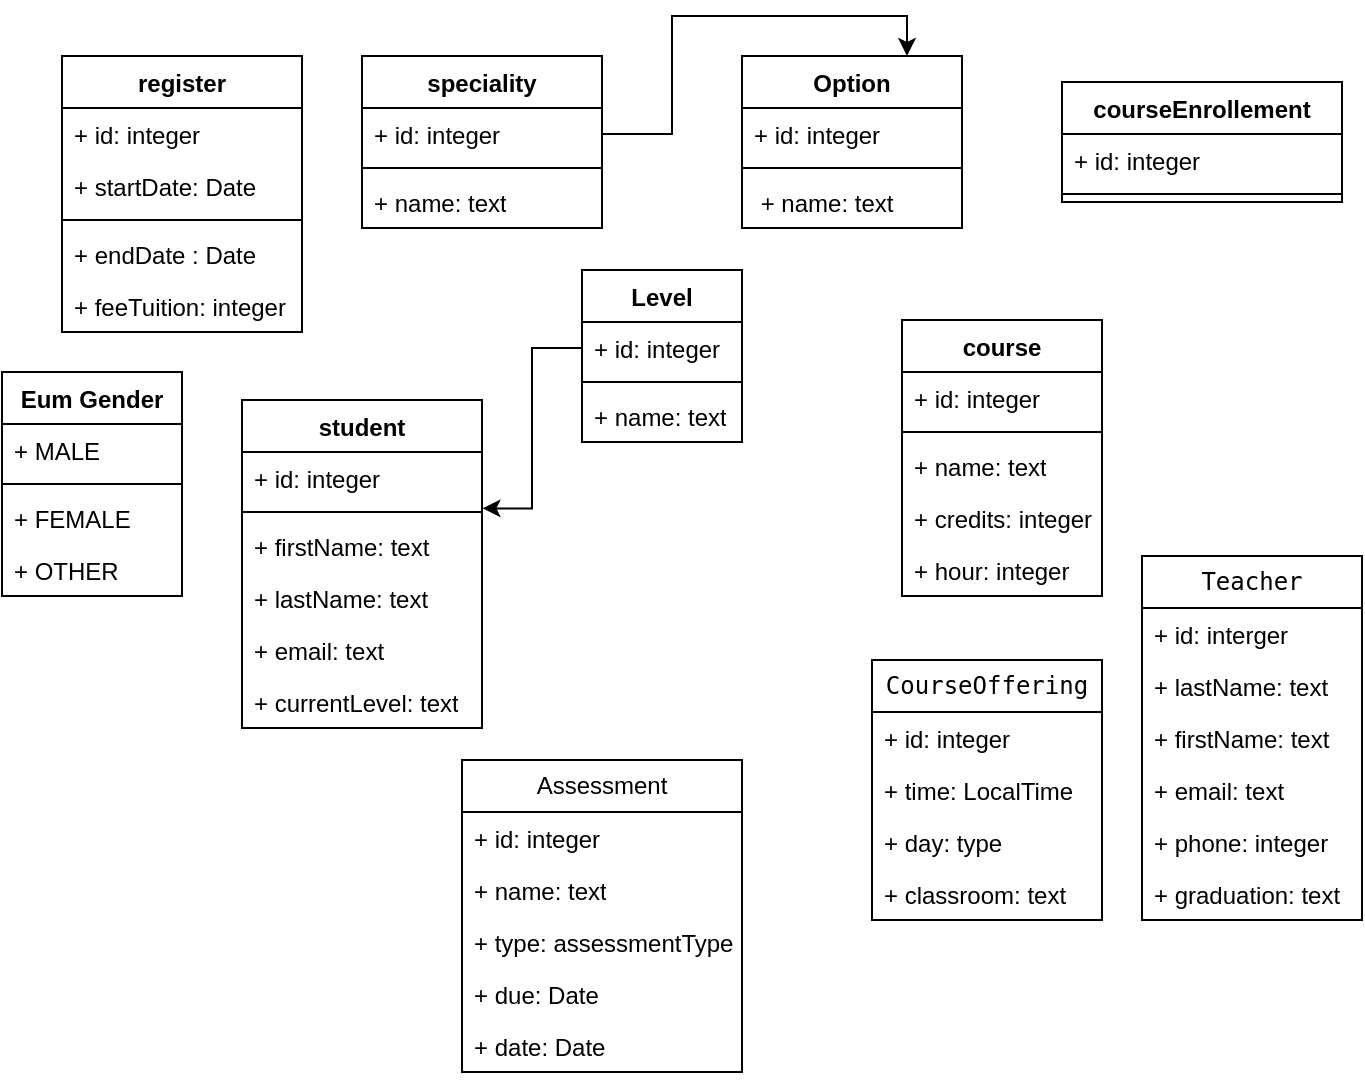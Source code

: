 <mxfile version="24.6.3" type="github" pages="4">
  <diagram name="Page-1" id="PVpVWnrb7OfxVeaUVZbv">
    <mxGraphModel dx="1603" dy="231" grid="1" gridSize="10" guides="1" tooltips="1" connect="1" arrows="1" fold="1" page="1" pageScale="1" pageWidth="1100" pageHeight="850" math="0" shadow="0">
      <root>
        <mxCell id="0" />
        <mxCell id="1" parent="0" />
        <mxCell id="9z153Rb5Zh5aQNl601J3-8" value="speciality" style="swimlane;fontStyle=1;align=center;verticalAlign=top;childLayout=stackLayout;horizontal=1;startSize=26;horizontalStack=0;resizeParent=1;resizeParentMax=0;resizeLast=0;collapsible=1;marginBottom=0;whiteSpace=wrap;html=1;" parent="1" vertex="1">
          <mxGeometry x="150" y="348" width="120" height="86" as="geometry" />
        </mxCell>
        <mxCell id="9z153Rb5Zh5aQNl601J3-9" value="+ id: integer" style="text;strokeColor=none;fillColor=none;align=left;verticalAlign=top;spacingLeft=4;spacingRight=4;overflow=hidden;rotatable=0;points=[[0,0.5],[1,0.5]];portConstraint=eastwest;whiteSpace=wrap;html=1;" parent="9z153Rb5Zh5aQNl601J3-8" vertex="1">
          <mxGeometry y="26" width="120" height="26" as="geometry" />
        </mxCell>
        <mxCell id="9z153Rb5Zh5aQNl601J3-10" value="" style="line;strokeWidth=1;fillColor=none;align=left;verticalAlign=middle;spacingTop=-1;spacingLeft=3;spacingRight=3;rotatable=0;labelPosition=right;points=[];portConstraint=eastwest;strokeColor=inherit;" parent="9z153Rb5Zh5aQNl601J3-8" vertex="1">
          <mxGeometry y="52" width="120" height="8" as="geometry" />
        </mxCell>
        <mxCell id="9z153Rb5Zh5aQNl601J3-13" value="+ name: text" style="text;strokeColor=none;fillColor=none;align=left;verticalAlign=top;spacingLeft=4;spacingRight=4;overflow=hidden;rotatable=0;points=[[0,0.5],[1,0.5]];portConstraint=eastwest;whiteSpace=wrap;html=1;" parent="9z153Rb5Zh5aQNl601J3-8" vertex="1">
          <mxGeometry y="60" width="120" height="26" as="geometry" />
        </mxCell>
        <mxCell id="9z153Rb5Zh5aQNl601J3-14" value="Option" style="swimlane;fontStyle=1;align=center;verticalAlign=top;childLayout=stackLayout;horizontal=1;startSize=26;horizontalStack=0;resizeParent=1;resizeParentMax=0;resizeLast=0;collapsible=1;marginBottom=0;whiteSpace=wrap;html=1;" parent="1" vertex="1">
          <mxGeometry x="340" y="348" width="110" height="86" as="geometry" />
        </mxCell>
        <mxCell id="9z153Rb5Zh5aQNl601J3-15" value="+ id: integer" style="text;strokeColor=none;fillColor=none;align=left;verticalAlign=top;spacingLeft=4;spacingRight=4;overflow=hidden;rotatable=0;points=[[0,0.5],[1,0.5]];portConstraint=eastwest;whiteSpace=wrap;html=1;" parent="9z153Rb5Zh5aQNl601J3-14" vertex="1">
          <mxGeometry y="26" width="110" height="26" as="geometry" />
        </mxCell>
        <mxCell id="9z153Rb5Zh5aQNl601J3-16" value="" style="line;strokeWidth=1;fillColor=none;align=left;verticalAlign=middle;spacingTop=-1;spacingLeft=3;spacingRight=3;rotatable=0;labelPosition=right;points=[];portConstraint=eastwest;strokeColor=inherit;" parent="9z153Rb5Zh5aQNl601J3-14" vertex="1">
          <mxGeometry y="52" width="110" height="8" as="geometry" />
        </mxCell>
        <mxCell id="9z153Rb5Zh5aQNl601J3-17" value="&amp;nbsp;+ name: text" style="text;strokeColor=none;fillColor=none;align=left;verticalAlign=top;spacingLeft=4;spacingRight=4;overflow=hidden;rotatable=0;points=[[0,0.5],[1,0.5]];portConstraint=eastwest;whiteSpace=wrap;html=1;" parent="9z153Rb5Zh5aQNl601J3-14" vertex="1">
          <mxGeometry y="60" width="110" height="26" as="geometry" />
        </mxCell>
        <mxCell id="9z153Rb5Zh5aQNl601J3-18" value="course" style="swimlane;fontStyle=1;align=center;verticalAlign=top;childLayout=stackLayout;horizontal=1;startSize=26;horizontalStack=0;resizeParent=1;resizeParentMax=0;resizeLast=0;collapsible=1;marginBottom=0;whiteSpace=wrap;html=1;" parent="1" vertex="1">
          <mxGeometry x="420" y="480" width="100" height="138" as="geometry" />
        </mxCell>
        <mxCell id="9z153Rb5Zh5aQNl601J3-19" value="+ id: integer" style="text;strokeColor=none;fillColor=none;align=left;verticalAlign=top;spacingLeft=4;spacingRight=4;overflow=hidden;rotatable=0;points=[[0,0.5],[1,0.5]];portConstraint=eastwest;whiteSpace=wrap;html=1;" parent="9z153Rb5Zh5aQNl601J3-18" vertex="1">
          <mxGeometry y="26" width="100" height="26" as="geometry" />
        </mxCell>
        <mxCell id="9z153Rb5Zh5aQNl601J3-20" value="" style="line;strokeWidth=1;fillColor=none;align=left;verticalAlign=middle;spacingTop=-1;spacingLeft=3;spacingRight=3;rotatable=0;labelPosition=right;points=[];portConstraint=eastwest;strokeColor=inherit;" parent="9z153Rb5Zh5aQNl601J3-18" vertex="1">
          <mxGeometry y="52" width="100" height="8" as="geometry" />
        </mxCell>
        <mxCell id="9z153Rb5Zh5aQNl601J3-21" value="+ name: text" style="text;strokeColor=none;fillColor=none;align=left;verticalAlign=top;spacingLeft=4;spacingRight=4;overflow=hidden;rotatable=0;points=[[0,0.5],[1,0.5]];portConstraint=eastwest;whiteSpace=wrap;html=1;" parent="9z153Rb5Zh5aQNl601J3-18" vertex="1">
          <mxGeometry y="60" width="100" height="26" as="geometry" />
        </mxCell>
        <mxCell id="9z153Rb5Zh5aQNl601J3-25" value="+ credits: integer" style="text;strokeColor=none;fillColor=none;align=left;verticalAlign=top;spacingLeft=4;spacingRight=4;overflow=hidden;rotatable=0;points=[[0,0.5],[1,0.5]];portConstraint=eastwest;whiteSpace=wrap;html=1;" parent="9z153Rb5Zh5aQNl601J3-18" vertex="1">
          <mxGeometry y="86" width="100" height="26" as="geometry" />
        </mxCell>
        <mxCell id="3pYAXiqEpHBaBs8NNWHI-7" value="+ hour: integer" style="text;strokeColor=none;fillColor=none;align=left;verticalAlign=top;spacingLeft=4;spacingRight=4;overflow=hidden;rotatable=0;points=[[0,0.5],[1,0.5]];portConstraint=eastwest;whiteSpace=wrap;html=1;" parent="9z153Rb5Zh5aQNl601J3-18" vertex="1">
          <mxGeometry y="112" width="100" height="26" as="geometry" />
        </mxCell>
        <mxCell id="9z153Rb5Zh5aQNl601J3-27" value="student" style="swimlane;fontStyle=1;align=center;verticalAlign=top;childLayout=stackLayout;horizontal=1;startSize=26;horizontalStack=0;resizeParent=1;resizeParentMax=0;resizeLast=0;collapsible=1;marginBottom=0;whiteSpace=wrap;html=1;" parent="1" vertex="1">
          <mxGeometry x="90" y="520" width="120" height="164" as="geometry" />
        </mxCell>
        <mxCell id="9z153Rb5Zh5aQNl601J3-28" value="+ id: integer" style="text;strokeColor=none;fillColor=none;align=left;verticalAlign=top;spacingLeft=4;spacingRight=4;overflow=hidden;rotatable=0;points=[[0,0.5],[1,0.5]];portConstraint=eastwest;whiteSpace=wrap;html=1;" parent="9z153Rb5Zh5aQNl601J3-27" vertex="1">
          <mxGeometry y="26" width="120" height="26" as="geometry" />
        </mxCell>
        <mxCell id="9z153Rb5Zh5aQNl601J3-29" value="" style="line;strokeWidth=1;fillColor=none;align=left;verticalAlign=middle;spacingTop=-1;spacingLeft=3;spacingRight=3;rotatable=0;labelPosition=right;points=[];portConstraint=eastwest;strokeColor=inherit;" parent="9z153Rb5Zh5aQNl601J3-27" vertex="1">
          <mxGeometry y="52" width="120" height="8" as="geometry" />
        </mxCell>
        <mxCell id="9z153Rb5Zh5aQNl601J3-32" value="+ firstName: text" style="text;strokeColor=none;fillColor=none;align=left;verticalAlign=top;spacingLeft=4;spacingRight=4;overflow=hidden;rotatable=0;points=[[0,0.5],[1,0.5]];portConstraint=eastwest;whiteSpace=wrap;html=1;" parent="9z153Rb5Zh5aQNl601J3-27" vertex="1">
          <mxGeometry y="60" width="120" height="26" as="geometry" />
        </mxCell>
        <mxCell id="9z153Rb5Zh5aQNl601J3-33" value="+ lastName: text" style="text;strokeColor=none;fillColor=none;align=left;verticalAlign=top;spacingLeft=4;spacingRight=4;overflow=hidden;rotatable=0;points=[[0,0.5],[1,0.5]];portConstraint=eastwest;whiteSpace=wrap;html=1;" parent="9z153Rb5Zh5aQNl601J3-27" vertex="1">
          <mxGeometry y="86" width="120" height="26" as="geometry" />
        </mxCell>
        <mxCell id="9z153Rb5Zh5aQNl601J3-34" value="+ email: text" style="text;strokeColor=none;fillColor=none;align=left;verticalAlign=top;spacingLeft=4;spacingRight=4;overflow=hidden;rotatable=0;points=[[0,0.5],[1,0.5]];portConstraint=eastwest;whiteSpace=wrap;html=1;" parent="9z153Rb5Zh5aQNl601J3-27" vertex="1">
          <mxGeometry y="112" width="120" height="26" as="geometry" />
        </mxCell>
        <mxCell id="9z153Rb5Zh5aQNl601J3-49" value="+ currentLevel: text" style="text;strokeColor=none;fillColor=none;align=left;verticalAlign=top;spacingLeft=4;spacingRight=4;overflow=hidden;rotatable=0;points=[[0,0.5],[1,0.5]];portConstraint=eastwest;whiteSpace=wrap;html=1;" parent="9z153Rb5Zh5aQNl601J3-27" vertex="1">
          <mxGeometry y="138" width="120" height="26" as="geometry" />
        </mxCell>
        <mxCell id="9z153Rb5Zh5aQNl601J3-35" value="Eum Gender" style="swimlane;fontStyle=1;align=center;verticalAlign=top;childLayout=stackLayout;horizontal=1;startSize=26;horizontalStack=0;resizeParent=1;resizeParentMax=0;resizeLast=0;collapsible=1;marginBottom=0;whiteSpace=wrap;html=1;" parent="1" vertex="1">
          <mxGeometry x="-30" y="506" width="90" height="112" as="geometry" />
        </mxCell>
        <mxCell id="9z153Rb5Zh5aQNl601J3-36" value="+ MALE" style="text;strokeColor=none;fillColor=none;align=left;verticalAlign=top;spacingLeft=4;spacingRight=4;overflow=hidden;rotatable=0;points=[[0,0.5],[1,0.5]];portConstraint=eastwest;whiteSpace=wrap;html=1;" parent="9z153Rb5Zh5aQNl601J3-35" vertex="1">
          <mxGeometry y="26" width="90" height="26" as="geometry" />
        </mxCell>
        <mxCell id="9z153Rb5Zh5aQNl601J3-37" value="" style="line;strokeWidth=1;fillColor=none;align=left;verticalAlign=middle;spacingTop=-1;spacingLeft=3;spacingRight=3;rotatable=0;labelPosition=right;points=[];portConstraint=eastwest;strokeColor=inherit;" parent="9z153Rb5Zh5aQNl601J3-35" vertex="1">
          <mxGeometry y="52" width="90" height="8" as="geometry" />
        </mxCell>
        <mxCell id="9z153Rb5Zh5aQNl601J3-38" value="+ FEMALE" style="text;strokeColor=none;fillColor=none;align=left;verticalAlign=top;spacingLeft=4;spacingRight=4;overflow=hidden;rotatable=0;points=[[0,0.5],[1,0.5]];portConstraint=eastwest;whiteSpace=wrap;html=1;" parent="9z153Rb5Zh5aQNl601J3-35" vertex="1">
          <mxGeometry y="60" width="90" height="26" as="geometry" />
        </mxCell>
        <mxCell id="9z153Rb5Zh5aQNl601J3-39" value="+ OTHER" style="text;strokeColor=none;fillColor=none;align=left;verticalAlign=top;spacingLeft=4;spacingRight=4;overflow=hidden;rotatable=0;points=[[0,0.5],[1,0.5]];portConstraint=eastwest;whiteSpace=wrap;html=1;" parent="9z153Rb5Zh5aQNl601J3-35" vertex="1">
          <mxGeometry y="86" width="90" height="26" as="geometry" />
        </mxCell>
        <mxCell id="9z153Rb5Zh5aQNl601J3-40" value="register" style="swimlane;fontStyle=1;align=center;verticalAlign=top;childLayout=stackLayout;horizontal=1;startSize=26;horizontalStack=0;resizeParent=1;resizeParentMax=0;resizeLast=0;collapsible=1;marginBottom=0;whiteSpace=wrap;html=1;" parent="1" vertex="1">
          <mxGeometry y="348" width="120" height="138" as="geometry" />
        </mxCell>
        <mxCell id="9z153Rb5Zh5aQNl601J3-41" value="+ id: integer" style="text;strokeColor=none;fillColor=none;align=left;verticalAlign=top;spacingLeft=4;spacingRight=4;overflow=hidden;rotatable=0;points=[[0,0.5],[1,0.5]];portConstraint=eastwest;whiteSpace=wrap;html=1;" parent="9z153Rb5Zh5aQNl601J3-40" vertex="1">
          <mxGeometry y="26" width="120" height="26" as="geometry" />
        </mxCell>
        <mxCell id="9z153Rb5Zh5aQNl601J3-47" value="+ startDate: Date" style="text;strokeColor=none;fillColor=none;align=left;verticalAlign=top;spacingLeft=4;spacingRight=4;overflow=hidden;rotatable=0;points=[[0,0.5],[1,0.5]];portConstraint=eastwest;whiteSpace=wrap;html=1;" parent="9z153Rb5Zh5aQNl601J3-40" vertex="1">
          <mxGeometry y="52" width="120" height="26" as="geometry" />
        </mxCell>
        <mxCell id="9z153Rb5Zh5aQNl601J3-42" value="" style="line;strokeWidth=1;fillColor=none;align=left;verticalAlign=middle;spacingTop=-1;spacingLeft=3;spacingRight=3;rotatable=0;labelPosition=right;points=[];portConstraint=eastwest;strokeColor=inherit;" parent="9z153Rb5Zh5aQNl601J3-40" vertex="1">
          <mxGeometry y="78" width="120" height="8" as="geometry" />
        </mxCell>
        <mxCell id="9z153Rb5Zh5aQNl601J3-48" value="+ endDate : Date" style="text;strokeColor=none;fillColor=none;align=left;verticalAlign=top;spacingLeft=4;spacingRight=4;overflow=hidden;rotatable=0;points=[[0,0.5],[1,0.5]];portConstraint=eastwest;whiteSpace=wrap;html=1;" parent="9z153Rb5Zh5aQNl601J3-40" vertex="1">
          <mxGeometry y="86" width="120" height="26" as="geometry" />
        </mxCell>
        <mxCell id="3pYAXiqEpHBaBs8NNWHI-30" value="+ feeTuition: integer" style="text;strokeColor=none;fillColor=none;align=left;verticalAlign=top;spacingLeft=4;spacingRight=4;overflow=hidden;rotatable=0;points=[[0,0.5],[1,0.5]];portConstraint=eastwest;whiteSpace=wrap;html=1;" parent="9z153Rb5Zh5aQNl601J3-40" vertex="1">
          <mxGeometry y="112" width="120" height="26" as="geometry" />
        </mxCell>
        <mxCell id="3pYAXiqEpHBaBs8NNWHI-1" value="courseEnrollement" style="swimlane;fontStyle=1;align=center;verticalAlign=top;childLayout=stackLayout;horizontal=1;startSize=26;horizontalStack=0;resizeParent=1;resizeParentMax=0;resizeLast=0;collapsible=1;marginBottom=0;whiteSpace=wrap;html=1;" parent="1" vertex="1">
          <mxGeometry x="500" y="361" width="140" height="60" as="geometry" />
        </mxCell>
        <mxCell id="3pYAXiqEpHBaBs8NNWHI-2" value="+ id: integer" style="text;strokeColor=none;fillColor=none;align=left;verticalAlign=top;spacingLeft=4;spacingRight=4;overflow=hidden;rotatable=0;points=[[0,0.5],[1,0.5]];portConstraint=eastwest;whiteSpace=wrap;html=1;" parent="3pYAXiqEpHBaBs8NNWHI-1" vertex="1">
          <mxGeometry y="26" width="140" height="26" as="geometry" />
        </mxCell>
        <mxCell id="3pYAXiqEpHBaBs8NNWHI-4" value="" style="line;strokeWidth=1;fillColor=none;align=left;verticalAlign=middle;spacingTop=-1;spacingLeft=3;spacingRight=3;rotatable=0;labelPosition=right;points=[];portConstraint=eastwest;strokeColor=inherit;" parent="3pYAXiqEpHBaBs8NNWHI-1" vertex="1">
          <mxGeometry y="52" width="140" height="8" as="geometry" />
        </mxCell>
        <mxCell id="3pYAXiqEpHBaBs8NNWHI-16" value="Level" style="swimlane;fontStyle=1;align=center;verticalAlign=top;childLayout=stackLayout;horizontal=1;startSize=26;horizontalStack=0;resizeParent=1;resizeParentMax=0;resizeLast=0;collapsible=1;marginBottom=0;whiteSpace=wrap;html=1;" parent="1" vertex="1">
          <mxGeometry x="260" y="455" width="80" height="86" as="geometry" />
        </mxCell>
        <mxCell id="3pYAXiqEpHBaBs8NNWHI-17" value="+ id: integer" style="text;strokeColor=none;fillColor=none;align=left;verticalAlign=top;spacingLeft=4;spacingRight=4;overflow=hidden;rotatable=0;points=[[0,0.5],[1,0.5]];portConstraint=eastwest;whiteSpace=wrap;html=1;" parent="3pYAXiqEpHBaBs8NNWHI-16" vertex="1">
          <mxGeometry y="26" width="80" height="26" as="geometry" />
        </mxCell>
        <mxCell id="3pYAXiqEpHBaBs8NNWHI-18" value="" style="line;strokeWidth=1;fillColor=none;align=left;verticalAlign=middle;spacingTop=-1;spacingLeft=3;spacingRight=3;rotatable=0;labelPosition=right;points=[];portConstraint=eastwest;strokeColor=inherit;" parent="3pYAXiqEpHBaBs8NNWHI-16" vertex="1">
          <mxGeometry y="52" width="80" height="8" as="geometry" />
        </mxCell>
        <mxCell id="3pYAXiqEpHBaBs8NNWHI-19" value="+ name: text" style="text;strokeColor=none;fillColor=none;align=left;verticalAlign=top;spacingLeft=4;spacingRight=4;overflow=hidden;rotatable=0;points=[[0,0.5],[1,0.5]];portConstraint=eastwest;whiteSpace=wrap;html=1;" parent="3pYAXiqEpHBaBs8NNWHI-16" vertex="1">
          <mxGeometry y="60" width="80" height="26" as="geometry" />
        </mxCell>
        <mxCell id="3pYAXiqEpHBaBs8NNWHI-20" style="edgeStyle=orthogonalEdgeStyle;rounded=0;orthogonalLoop=1;jettySize=auto;html=1;entryX=0.75;entryY=0;entryDx=0;entryDy=0;" parent="1" source="9z153Rb5Zh5aQNl601J3-9" target="9z153Rb5Zh5aQNl601J3-14" edge="1">
          <mxGeometry relative="1" as="geometry" />
        </mxCell>
        <mxCell id="3pYAXiqEpHBaBs8NNWHI-22" style="edgeStyle=orthogonalEdgeStyle;rounded=0;orthogonalLoop=1;jettySize=auto;html=1;entryX=1.002;entryY=1.084;entryDx=0;entryDy=0;entryPerimeter=0;" parent="1" source="3pYAXiqEpHBaBs8NNWHI-17" target="9z153Rb5Zh5aQNl601J3-28" edge="1">
          <mxGeometry relative="1" as="geometry" />
        </mxCell>
        <mxCell id="c8GOJVSV7jXu2KVrGpNi-3" value="&lt;code&gt;Teacher&lt;/code&gt;" style="swimlane;fontStyle=0;childLayout=stackLayout;horizontal=1;startSize=26;fillColor=none;horizontalStack=0;resizeParent=1;resizeParentMax=0;resizeLast=0;collapsible=1;marginBottom=0;whiteSpace=wrap;html=1;" vertex="1" parent="1">
          <mxGeometry x="540" y="598" width="110" height="182" as="geometry" />
        </mxCell>
        <mxCell id="c8GOJVSV7jXu2KVrGpNi-4" value="+ id: interger" style="text;strokeColor=none;fillColor=none;align=left;verticalAlign=top;spacingLeft=4;spacingRight=4;overflow=hidden;rotatable=0;points=[[0,0.5],[1,0.5]];portConstraint=eastwest;whiteSpace=wrap;html=1;" vertex="1" parent="c8GOJVSV7jXu2KVrGpNi-3">
          <mxGeometry y="26" width="110" height="26" as="geometry" />
        </mxCell>
        <mxCell id="c8GOJVSV7jXu2KVrGpNi-5" value="+ lastName: text" style="text;strokeColor=none;fillColor=none;align=left;verticalAlign=top;spacingLeft=4;spacingRight=4;overflow=hidden;rotatable=0;points=[[0,0.5],[1,0.5]];portConstraint=eastwest;whiteSpace=wrap;html=1;" vertex="1" parent="c8GOJVSV7jXu2KVrGpNi-3">
          <mxGeometry y="52" width="110" height="26" as="geometry" />
        </mxCell>
        <mxCell id="c8GOJVSV7jXu2KVrGpNi-6" value="+ firstName: text" style="text;strokeColor=none;fillColor=none;align=left;verticalAlign=top;spacingLeft=4;spacingRight=4;overflow=hidden;rotatable=0;points=[[0,0.5],[1,0.5]];portConstraint=eastwest;whiteSpace=wrap;html=1;" vertex="1" parent="c8GOJVSV7jXu2KVrGpNi-3">
          <mxGeometry y="78" width="110" height="26" as="geometry" />
        </mxCell>
        <mxCell id="c8GOJVSV7jXu2KVrGpNi-7" value="+ email: text" style="text;strokeColor=none;fillColor=none;align=left;verticalAlign=top;spacingLeft=4;spacingRight=4;overflow=hidden;rotatable=0;points=[[0,0.5],[1,0.5]];portConstraint=eastwest;whiteSpace=wrap;html=1;" vertex="1" parent="c8GOJVSV7jXu2KVrGpNi-3">
          <mxGeometry y="104" width="110" height="26" as="geometry" />
        </mxCell>
        <mxCell id="c8GOJVSV7jXu2KVrGpNi-8" value="+ phone: integer" style="text;strokeColor=none;fillColor=none;align=left;verticalAlign=top;spacingLeft=4;spacingRight=4;overflow=hidden;rotatable=0;points=[[0,0.5],[1,0.5]];portConstraint=eastwest;whiteSpace=wrap;html=1;" vertex="1" parent="c8GOJVSV7jXu2KVrGpNi-3">
          <mxGeometry y="130" width="110" height="26" as="geometry" />
        </mxCell>
        <mxCell id="c8GOJVSV7jXu2KVrGpNi-9" value="+ graduation: text" style="text;strokeColor=none;fillColor=none;align=left;verticalAlign=top;spacingLeft=4;spacingRight=4;overflow=hidden;rotatable=0;points=[[0,0.5],[1,0.5]];portConstraint=eastwest;whiteSpace=wrap;html=1;" vertex="1" parent="c8GOJVSV7jXu2KVrGpNi-3">
          <mxGeometry y="156" width="110" height="26" as="geometry" />
        </mxCell>
        <mxCell id="c8GOJVSV7jXu2KVrGpNi-10" value="&lt;code&gt;CourseOffering&lt;/code&gt;" style="swimlane;fontStyle=0;childLayout=stackLayout;horizontal=1;startSize=26;fillColor=none;horizontalStack=0;resizeParent=1;resizeParentMax=0;resizeLast=0;collapsible=1;marginBottom=0;whiteSpace=wrap;html=1;" vertex="1" parent="1">
          <mxGeometry x="405" y="650" width="115" height="130" as="geometry" />
        </mxCell>
        <mxCell id="c8GOJVSV7jXu2KVrGpNi-11" value="+ id: integer" style="text;strokeColor=none;fillColor=none;align=left;verticalAlign=top;spacingLeft=4;spacingRight=4;overflow=hidden;rotatable=0;points=[[0,0.5],[1,0.5]];portConstraint=eastwest;whiteSpace=wrap;html=1;" vertex="1" parent="c8GOJVSV7jXu2KVrGpNi-10">
          <mxGeometry y="26" width="115" height="26" as="geometry" />
        </mxCell>
        <mxCell id="c8GOJVSV7jXu2KVrGpNi-12" value="+ time: LocalTime" style="text;strokeColor=none;fillColor=none;align=left;verticalAlign=top;spacingLeft=4;spacingRight=4;overflow=hidden;rotatable=0;points=[[0,0.5],[1,0.5]];portConstraint=eastwest;whiteSpace=wrap;html=1;" vertex="1" parent="c8GOJVSV7jXu2KVrGpNi-10">
          <mxGeometry y="52" width="115" height="26" as="geometry" />
        </mxCell>
        <mxCell id="c8GOJVSV7jXu2KVrGpNi-13" value="+ day: type" style="text;strokeColor=none;fillColor=none;align=left;verticalAlign=top;spacingLeft=4;spacingRight=4;overflow=hidden;rotatable=0;points=[[0,0.5],[1,0.5]];portConstraint=eastwest;whiteSpace=wrap;html=1;" vertex="1" parent="c8GOJVSV7jXu2KVrGpNi-10">
          <mxGeometry y="78" width="115" height="26" as="geometry" />
        </mxCell>
        <mxCell id="c8GOJVSV7jXu2KVrGpNi-14" value="+ classroom: text" style="text;strokeColor=none;fillColor=none;align=left;verticalAlign=top;spacingLeft=4;spacingRight=4;overflow=hidden;rotatable=0;points=[[0,0.5],[1,0.5]];portConstraint=eastwest;whiteSpace=wrap;html=1;" vertex="1" parent="c8GOJVSV7jXu2KVrGpNi-10">
          <mxGeometry y="104" width="115" height="26" as="geometry" />
        </mxCell>
        <mxCell id="c8GOJVSV7jXu2KVrGpNi-15" value="Assessment" style="swimlane;fontStyle=0;childLayout=stackLayout;horizontal=1;startSize=26;fillColor=none;horizontalStack=0;resizeParent=1;resizeParentMax=0;resizeLast=0;collapsible=1;marginBottom=0;whiteSpace=wrap;html=1;" vertex="1" parent="1">
          <mxGeometry x="200" y="700" width="140" height="156" as="geometry" />
        </mxCell>
        <mxCell id="c8GOJVSV7jXu2KVrGpNi-16" value="+ id: integer" style="text;strokeColor=none;fillColor=none;align=left;verticalAlign=top;spacingLeft=4;spacingRight=4;overflow=hidden;rotatable=0;points=[[0,0.5],[1,0.5]];portConstraint=eastwest;whiteSpace=wrap;html=1;" vertex="1" parent="c8GOJVSV7jXu2KVrGpNi-15">
          <mxGeometry y="26" width="140" height="26" as="geometry" />
        </mxCell>
        <mxCell id="c8GOJVSV7jXu2KVrGpNi-17" value="+ name: text" style="text;strokeColor=none;fillColor=none;align=left;verticalAlign=top;spacingLeft=4;spacingRight=4;overflow=hidden;rotatable=0;points=[[0,0.5],[1,0.5]];portConstraint=eastwest;whiteSpace=wrap;html=1;" vertex="1" parent="c8GOJVSV7jXu2KVrGpNi-15">
          <mxGeometry y="52" width="140" height="26" as="geometry" />
        </mxCell>
        <mxCell id="c8GOJVSV7jXu2KVrGpNi-18" value="+ type: assessmentType" style="text;strokeColor=none;fillColor=none;align=left;verticalAlign=top;spacingLeft=4;spacingRight=4;overflow=hidden;rotatable=0;points=[[0,0.5],[1,0.5]];portConstraint=eastwest;whiteSpace=wrap;html=1;" vertex="1" parent="c8GOJVSV7jXu2KVrGpNi-15">
          <mxGeometry y="78" width="140" height="26" as="geometry" />
        </mxCell>
        <mxCell id="c8GOJVSV7jXu2KVrGpNi-19" value="+ due: Date" style="text;strokeColor=none;fillColor=none;align=left;verticalAlign=top;spacingLeft=4;spacingRight=4;overflow=hidden;rotatable=0;points=[[0,0.5],[1,0.5]];portConstraint=eastwest;whiteSpace=wrap;html=1;" vertex="1" parent="c8GOJVSV7jXu2KVrGpNi-15">
          <mxGeometry y="104" width="140" height="26" as="geometry" />
        </mxCell>
        <mxCell id="c8GOJVSV7jXu2KVrGpNi-20" value="+ date: Date" style="text;strokeColor=none;fillColor=none;align=left;verticalAlign=top;spacingLeft=4;spacingRight=4;overflow=hidden;rotatable=0;points=[[0,0.5],[1,0.5]];portConstraint=eastwest;whiteSpace=wrap;html=1;" vertex="1" parent="c8GOJVSV7jXu2KVrGpNi-15">
          <mxGeometry y="130" width="140" height="26" as="geometry" />
        </mxCell>
      </root>
    </mxGraphModel>
  </diagram>
  <diagram id="EVSd_o98dj5fEHspu7c7" name="Page-2">
    <mxGraphModel dx="880" dy="404" grid="1" gridSize="10" guides="1" tooltips="1" connect="1" arrows="1" fold="1" page="1" pageScale="1" pageWidth="850" pageHeight="1100" math="0" shadow="0">
      <root>
        <mxCell id="0" />
        <mxCell id="1" parent="0" />
        <mxCell id="OExupe5wskKmb6OC3U9O-20" style="edgeStyle=orthogonalEdgeStyle;rounded=0;orthogonalLoop=1;jettySize=auto;html=1;exitX=1;exitY=0.333;exitDx=0;exitDy=0;exitPerimeter=0;" edge="1" parent="1" source="OExupe5wskKmb6OC3U9O-1" target="OExupe5wskKmb6OC3U9O-10">
          <mxGeometry relative="1" as="geometry">
            <Array as="points">
              <mxPoint x="190" y="110" />
              <mxPoint x="190" y="180" />
            </Array>
          </mxGeometry>
        </mxCell>
        <mxCell id="OExupe5wskKmb6OC3U9O-31" style="edgeStyle=orthogonalEdgeStyle;rounded=0;orthogonalLoop=1;jettySize=auto;html=1;entryX=0;entryY=0;entryDx=0;entryDy=0;" edge="1" parent="1" source="OExupe5wskKmb6OC3U9O-1" target="OExupe5wskKmb6OC3U9O-12">
          <mxGeometry relative="1" as="geometry" />
        </mxCell>
        <mxCell id="OExupe5wskKmb6OC3U9O-1" value="user" style="shape=umlActor;verticalLabelPosition=bottom;verticalAlign=top;html=1;outlineConnect=0;" vertex="1" parent="1">
          <mxGeometry x="130" y="90" width="30" height="60" as="geometry" />
        </mxCell>
        <mxCell id="OExupe5wskKmb6OC3U9O-29" style="edgeStyle=orthogonalEdgeStyle;rounded=0;orthogonalLoop=1;jettySize=auto;html=1;exitX=0.5;exitY=0;exitDx=0;exitDy=0;exitPerimeter=0;" edge="1" parent="1" source="OExupe5wskKmb6OC3U9O-2" target="OExupe5wskKmb6OC3U9O-1">
          <mxGeometry relative="1" as="geometry" />
        </mxCell>
        <mxCell id="OExupe5wskKmb6OC3U9O-2" value="membre" style="shape=umlActor;verticalLabelPosition=bottom;verticalAlign=top;html=1;outlineConnect=0;" vertex="1" parent="1">
          <mxGeometry x="130" y="200" width="30" height="60" as="geometry" />
        </mxCell>
        <mxCell id="OExupe5wskKmb6OC3U9O-3" value="&lt;div&gt;spring 1&lt;/div&gt;&lt;div&gt;&lt;br&gt;&lt;/div&gt;" style="shape=umlFrame;whiteSpace=wrap;html=1;pointerEvents=0;" vertex="1" parent="1">
          <mxGeometry x="270" y="90" width="330" height="360" as="geometry" />
        </mxCell>
        <mxCell id="OExupe5wskKmb6OC3U9O-27" style="edgeStyle=orthogonalEdgeStyle;rounded=0;orthogonalLoop=1;jettySize=auto;html=1;" edge="1" parent="1" source="OExupe5wskKmb6OC3U9O-4" target="OExupe5wskKmb6OC3U9O-6">
          <mxGeometry relative="1" as="geometry" />
        </mxCell>
        <mxCell id="OExupe5wskKmb6OC3U9O-28" style="edgeStyle=orthogonalEdgeStyle;rounded=0;orthogonalLoop=1;jettySize=auto;html=1;" edge="1" parent="1" source="OExupe5wskKmb6OC3U9O-4" target="OExupe5wskKmb6OC3U9O-9">
          <mxGeometry relative="1" as="geometry" />
        </mxCell>
        <mxCell id="OExupe5wskKmb6OC3U9O-4" value="admin" style="shape=umlActor;verticalLabelPosition=bottom;verticalAlign=top;html=1;" vertex="1" parent="1">
          <mxGeometry x="120" y="300" width="30" height="60" as="geometry" />
        </mxCell>
        <mxCell id="OExupe5wskKmb6OC3U9O-6" value="publier" style="ellipse;whiteSpace=wrap;html=1;" vertex="1" parent="1">
          <mxGeometry x="330" y="230" width="110" height="60" as="geometry" />
        </mxCell>
        <mxCell id="OExupe5wskKmb6OC3U9O-9" value="valider" style="ellipse;whiteSpace=wrap;html=1;" vertex="1" parent="1">
          <mxGeometry x="465" y="320" width="120" height="70" as="geometry" />
        </mxCell>
        <mxCell id="OExupe5wskKmb6OC3U9O-10" value="voir details" style="ellipse;whiteSpace=wrap;html=1;" vertex="1" parent="1">
          <mxGeometry x="310" y="125" width="125" height="60" as="geometry" />
        </mxCell>
        <mxCell id="OExupe5wskKmb6OC3U9O-11" value="modier" style="ellipse;whiteSpace=wrap;html=1;" vertex="1" parent="1">
          <mxGeometry x="465" y="220" width="110" height="50" as="geometry" />
        </mxCell>
        <mxCell id="OExupe5wskKmb6OC3U9O-12" value="envoyer message" style="ellipse;whiteSpace=wrap;html=1;" vertex="1" parent="1">
          <mxGeometry x="445" y="100" width="130" height="60" as="geometry" />
        </mxCell>
        <mxCell id="OExupe5wskKmb6OC3U9O-22" style="edgeStyle=orthogonalEdgeStyle;rounded=0;orthogonalLoop=1;jettySize=auto;html=1;entryX=0.045;entryY=0.35;entryDx=0;entryDy=0;entryPerimeter=0;" edge="1" parent="1" source="OExupe5wskKmb6OC3U9O-2" target="OExupe5wskKmb6OC3U9O-6">
          <mxGeometry relative="1" as="geometry" />
        </mxCell>
        <mxCell id="OExupe5wskKmb6OC3U9O-24" style="edgeStyle=orthogonalEdgeStyle;rounded=0;orthogonalLoop=1;jettySize=auto;html=1;exitX=1;exitY=0.333;exitDx=0;exitDy=0;exitPerimeter=0;entryX=0.055;entryY=0.76;entryDx=0;entryDy=0;entryPerimeter=0;" edge="1" parent="1">
          <mxGeometry relative="1" as="geometry">
            <mxPoint x="160" y="320" as="sourcePoint" />
            <mxPoint x="471.05" y="238" as="targetPoint" />
          </mxGeometry>
        </mxCell>
        <mxCell id="OExupe5wskKmb6OC3U9O-30" style="edgeStyle=orthogonalEdgeStyle;rounded=0;orthogonalLoop=1;jettySize=auto;html=1;exitX=0.5;exitY=0;exitDx=0;exitDy=0;exitPerimeter=0;entryX=0.5;entryY=0.5;entryDx=0;entryDy=0;entryPerimeter=0;" edge="1" parent="1" source="OExupe5wskKmb6OC3U9O-4" target="OExupe5wskKmb6OC3U9O-2">
          <mxGeometry relative="1" as="geometry" />
        </mxCell>
      </root>
    </mxGraphModel>
  </diagram>
  <diagram id="S4RKxnrKNSfPIcE15Gsn" name="Page-3">
    <mxGraphModel dx="771" dy="454" grid="1" gridSize="10" guides="1" tooltips="1" connect="1" arrows="1" fold="1" page="1" pageScale="1" pageWidth="850" pageHeight="1100" math="0" shadow="0">
      <root>
        <mxCell id="0" />
        <mxCell id="1" parent="0" />
        <mxCell id="qKUMWcXbkTPQmeUeck81-2" value="app" style="shape=umlLifeline;perimeter=lifelinePerimeter;whiteSpace=wrap;html=1;container=1;dropTarget=0;collapsible=0;recursiveResize=0;outlineConnect=0;portConstraint=eastwest;newEdgeStyle={&quot;curved&quot;:0,&quot;rounded&quot;:0};" vertex="1" parent="1">
          <mxGeometry x="350" y="80" width="100" height="300" as="geometry" />
        </mxCell>
        <mxCell id="qKUMWcXbkTPQmeUeck81-5" value="" style="shape=umlLifeline;perimeter=lifelinePerimeter;whiteSpace=wrap;html=1;container=1;dropTarget=0;collapsible=0;recursiveResize=0;outlineConnect=0;portConstraint=eastwest;newEdgeStyle={&quot;curved&quot;:0,&quot;rounded&quot;:0};participant=umlActor;" vertex="1" parent="1">
          <mxGeometry x="180" y="80" width="20" height="300" as="geometry" />
        </mxCell>
        <mxCell id="qKUMWcXbkTPQmeUeck81-6" value="" style="html=1;points=[[0,0,0,0,5],[0,1,0,0,-5],[1,0,0,0,5],[1,1,0,0,-5]];perimeter=orthogonalPerimeter;outlineConnect=0;targetShapes=umlLifeline;portConstraint=eastwest;newEdgeStyle={&quot;curved&quot;:0,&quot;rounded&quot;:0};" vertex="1" parent="1">
          <mxGeometry x="390" y="140" width="10" height="140" as="geometry" />
        </mxCell>
        <mxCell id="qKUMWcXbkTPQmeUeck81-7" value="dispatch" style="html=1;verticalAlign=bottom;endArrow=block;curved=0;rounded=0;entryX=0;entryY=0;entryDx=0;entryDy=5;" edge="1" target="qKUMWcXbkTPQmeUeck81-6" parent="1">
          <mxGeometry relative="1" as="geometry">
            <mxPoint x="190" y="145" as="sourcePoint" />
          </mxGeometry>
        </mxCell>
        <mxCell id="qKUMWcXbkTPQmeUeck81-8" value="student assigned to" style="html=1;verticalAlign=bottom;endArrow=open;dashed=1;endSize=8;curved=0;rounded=0;exitX=0;exitY=1;exitDx=0;exitDy=-5;" edge="1" source="qKUMWcXbkTPQmeUeck81-6" parent="1" target="qKUMWcXbkTPQmeUeck81-5">
          <mxGeometry relative="1" as="geometry">
            <mxPoint x="190" y="215" as="targetPoint" />
          </mxGeometry>
        </mxCell>
        <mxCell id="qKUMWcXbkTPQmeUeck81-9" value="Condition" style="rhombus;whiteSpace=wrap;html=1;fontColor=#000000;fillColor=#ffffc0;strokeColor=#ff0000;" vertex="1" parent="1">
          <mxGeometry x="460" y="270" width="80" height="40" as="geometry" />
        </mxCell>
        <mxCell id="qKUMWcXbkTPQmeUeck81-10" value="no" style="edgeStyle=orthogonalEdgeStyle;html=1;align=left;verticalAlign=bottom;endArrow=open;endSize=8;strokeColor=#ff0000;rounded=0;" edge="1" source="qKUMWcXbkTPQmeUeck81-9" parent="1">
          <mxGeometry x="-1" relative="1" as="geometry">
            <mxPoint x="640" y="290" as="targetPoint" />
          </mxGeometry>
        </mxCell>
        <mxCell id="qKUMWcXbkTPQmeUeck81-11" value="yes" style="edgeStyle=orthogonalEdgeStyle;html=1;align=left;verticalAlign=top;endArrow=open;endSize=8;strokeColor=#ff0000;rounded=0;" edge="1" source="qKUMWcXbkTPQmeUeck81-9" parent="1">
          <mxGeometry x="-1" relative="1" as="geometry">
            <mxPoint x="500" y="370" as="targetPoint" />
          </mxGeometry>
        </mxCell>
      </root>
    </mxGraphModel>
  </diagram>
  <diagram id="7rBfaQoUBGy002O-Gr0T" name="Page-4">
    <mxGraphModel dx="880" dy="404" grid="1" gridSize="10" guides="1" tooltips="1" connect="1" arrows="1" fold="1" page="1" pageScale="1" pageWidth="850" pageHeight="1100" math="0" shadow="0">
      <root>
        <mxCell id="0" />
        <mxCell id="1" parent="0" />
        <mxCell id="yMK_IgNrBGbq131JgJP2-1" value="offre" style="swimlane;fontStyle=1;align=center;verticalAlign=top;childLayout=stackLayout;horizontal=1;startSize=26;horizontalStack=0;resizeParent=1;resizeParentMax=0;resizeLast=0;collapsible=1;marginBottom=0;whiteSpace=wrap;html=1;" parent="1" vertex="1">
          <mxGeometry x="400" y="50" width="160" height="190" as="geometry" />
        </mxCell>
        <mxCell id="yMK_IgNrBGbq131JgJP2-2" value="- id : integer" style="text;strokeColor=none;fillColor=none;align=left;verticalAlign=top;spacingLeft=4;spacingRight=4;overflow=hidden;rotatable=0;points=[[0,0.5],[1,0.5]];portConstraint=eastwest;whiteSpace=wrap;html=1;" parent="yMK_IgNrBGbq131JgJP2-1" vertex="1">
          <mxGeometry y="26" width="160" height="26" as="geometry" />
        </mxCell>
        <mxCell id="yMK_IgNrBGbq131JgJP2-3" value="" style="line;strokeWidth=1;fillColor=none;align=left;verticalAlign=middle;spacingTop=-1;spacingLeft=3;spacingRight=3;rotatable=0;labelPosition=right;points=[];portConstraint=eastwest;strokeColor=inherit;" parent="yMK_IgNrBGbq131JgJP2-1" vertex="1">
          <mxGeometry y="52" width="160" height="8" as="geometry" />
        </mxCell>
        <mxCell id="yMK_IgNrBGbq131JgJP2-10" value="+datePub : date" style="text;strokeColor=none;fillColor=none;align=left;verticalAlign=top;spacingLeft=4;spacingRight=4;overflow=hidden;rotatable=0;points=[[0,0.5],[1,0.5]];portConstraint=eastwest;whiteSpace=wrap;html=1;" parent="yMK_IgNrBGbq131JgJP2-1" vertex="1">
          <mxGeometry y="60" width="160" height="26" as="geometry" />
        </mxCell>
        <mxCell id="yMK_IgNrBGbq131JgJP2-9" value="- imageUrl ; texte" style="text;strokeColor=none;fillColor=none;align=left;verticalAlign=top;spacingLeft=4;spacingRight=4;overflow=hidden;rotatable=0;points=[[0,0.5],[1,0.5]];portConstraint=eastwest;whiteSpace=wrap;html=1;" parent="yMK_IgNrBGbq131JgJP2-1" vertex="1">
          <mxGeometry y="86" width="160" height="26" as="geometry" />
        </mxCell>
        <mxCell id="yMK_IgNrBGbq131JgJP2-4" value="+ valider : booleen" style="text;strokeColor=none;fillColor=none;align=left;verticalAlign=top;spacingLeft=4;spacingRight=4;overflow=hidden;rotatable=0;points=[[0,0.5],[1,0.5]];portConstraint=eastwest;whiteSpace=wrap;html=1;" parent="yMK_IgNrBGbq131JgJP2-1" vertex="1">
          <mxGeometry y="112" width="160" height="26" as="geometry" />
        </mxCell>
        <mxCell id="yMK_IgNrBGbq131JgJP2-11" value="- imageUrl ; texte" style="text;strokeColor=none;fillColor=none;align=left;verticalAlign=top;spacingLeft=4;spacingRight=4;overflow=hidden;rotatable=0;points=[[0,0.5],[1,0.5]];portConstraint=eastwest;whiteSpace=wrap;html=1;" parent="yMK_IgNrBGbq131JgJP2-1" vertex="1">
          <mxGeometry y="138" width="160" height="26" as="geometry" />
        </mxCell>
        <mxCell id="yMK_IgNrBGbq131JgJP2-12" value="+ description: type" style="text;strokeColor=none;fillColor=none;align=left;verticalAlign=top;spacingLeft=4;spacingRight=4;overflow=hidden;rotatable=0;points=[[0,0.5],[1,0.5]];portConstraint=eastwest;whiteSpace=wrap;html=1;" parent="yMK_IgNrBGbq131JgJP2-1" vertex="1">
          <mxGeometry y="164" width="160" height="26" as="geometry" />
        </mxCell>
        <mxCell id="yMK_IgNrBGbq131JgJP2-13" value="message" style="swimlane;fontStyle=1;align=center;verticalAlign=top;childLayout=stackLayout;horizontal=1;startSize=26;horizontalStack=0;resizeParent=1;resizeParentMax=0;resizeLast=0;collapsible=1;marginBottom=0;whiteSpace=wrap;html=1;" parent="1" vertex="1">
          <mxGeometry x="60" y="50" width="200" height="86" as="geometry" />
        </mxCell>
        <mxCell id="yMK_IgNrBGbq131JgJP2-17" value="+ id : integer" style="text;strokeColor=none;fillColor=none;align=left;verticalAlign=top;spacingLeft=4;spacingRight=4;overflow=hidden;rotatable=0;points=[[0,0.5],[1,0.5]];portConstraint=eastwest;whiteSpace=wrap;html=1;" parent="yMK_IgNrBGbq131JgJP2-13" vertex="1">
          <mxGeometry y="26" width="200" height="26" as="geometry" />
        </mxCell>
        <mxCell id="yMK_IgNrBGbq131JgJP2-16" value="+ message : texte" style="text;strokeColor=none;fillColor=none;align=left;verticalAlign=top;spacingLeft=4;spacingRight=4;overflow=hidden;rotatable=0;points=[[0,0.5],[1,0.5]];portConstraint=eastwest;whiteSpace=wrap;html=1;" parent="yMK_IgNrBGbq131JgJP2-13" vertex="1">
          <mxGeometry y="52" width="200" height="26" as="geometry" />
        </mxCell>
        <mxCell id="yMK_IgNrBGbq131JgJP2-15" value="" style="line;strokeWidth=1;fillColor=none;align=left;verticalAlign=middle;spacingTop=-1;spacingLeft=3;spacingRight=3;rotatable=0;labelPosition=right;points=[];portConstraint=eastwest;strokeColor=inherit;" parent="yMK_IgNrBGbq131JgJP2-13" vertex="1">
          <mxGeometry y="78" width="200" height="8" as="geometry" />
        </mxCell>
        <mxCell id="2i6wvC0FYQGxwEf7oG4E-20" style="edgeStyle=orthogonalEdgeStyle;rounded=0;orthogonalLoop=1;jettySize=auto;html=1;exitX=1;exitY=0.5;exitDx=0;exitDy=0;" edge="1" parent="1" source="2i6wvC0FYQGxwEf7oG4E-1" target="yMK_IgNrBGbq131JgJP2-12">
          <mxGeometry relative="1" as="geometry" />
        </mxCell>
        <mxCell id="2i6wvC0FYQGxwEf7oG4E-1" value="AppUser" style="swimlane;fontStyle=0;childLayout=stackLayout;horizontal=1;startSize=26;fillColor=none;horizontalStack=0;resizeParent=1;resizeParentMax=0;resizeLast=0;collapsible=1;marginBottom=0;whiteSpace=wrap;html=1;" vertex="1" parent="1">
          <mxGeometry x="220" y="250" width="140" height="208" as="geometry" />
        </mxCell>
        <mxCell id="2i6wvC0FYQGxwEf7oG4E-2" value="+ id: integer" style="text;strokeColor=none;fillColor=none;align=left;verticalAlign=top;spacingLeft=4;spacingRight=4;overflow=hidden;rotatable=0;points=[[0,0.5],[1,0.5]];portConstraint=eastwest;whiteSpace=wrap;html=1;" vertex="1" parent="2i6wvC0FYQGxwEf7oG4E-1">
          <mxGeometry y="26" width="140" height="26" as="geometry" />
        </mxCell>
        <mxCell id="2i6wvC0FYQGxwEf7oG4E-3" value="+ firstName: text" style="text;strokeColor=none;fillColor=none;align=left;verticalAlign=top;spacingLeft=4;spacingRight=4;overflow=hidden;rotatable=0;points=[[0,0.5],[1,0.5]];portConstraint=eastwest;whiteSpace=wrap;html=1;" vertex="1" parent="2i6wvC0FYQGxwEf7oG4E-1">
          <mxGeometry y="52" width="140" height="26" as="geometry" />
        </mxCell>
        <mxCell id="2i6wvC0FYQGxwEf7oG4E-4" value="+ lastName: text" style="text;strokeColor=none;fillColor=none;align=left;verticalAlign=top;spacingLeft=4;spacingRight=4;overflow=hidden;rotatable=0;points=[[0,0.5],[1,0.5]];portConstraint=eastwest;whiteSpace=wrap;html=1;" vertex="1" parent="2i6wvC0FYQGxwEf7oG4E-1">
          <mxGeometry y="78" width="140" height="26" as="geometry" />
        </mxCell>
        <mxCell id="2i6wvC0FYQGxwEf7oG4E-6" value="+ email: text" style="text;strokeColor=none;fillColor=none;align=left;verticalAlign=top;spacingLeft=4;spacingRight=4;overflow=hidden;rotatable=0;points=[[0,0.5],[1,0.5]];portConstraint=eastwest;whiteSpace=wrap;html=1;" vertex="1" parent="2i6wvC0FYQGxwEf7oG4E-1">
          <mxGeometry y="104" width="140" height="26" as="geometry" />
        </mxCell>
        <mxCell id="2i6wvC0FYQGxwEf7oG4E-9" value="+ grade: Grade" style="text;strokeColor=none;fillColor=none;align=left;verticalAlign=top;spacingLeft=4;spacingRight=4;overflow=hidden;rotatable=0;points=[[0,0.5],[1,0.5]];portConstraint=eastwest;whiteSpace=wrap;html=1;" vertex="1" parent="2i6wvC0FYQGxwEf7oG4E-1">
          <mxGeometry y="130" width="140" height="26" as="geometry" />
        </mxCell>
        <mxCell id="2i6wvC0FYQGxwEf7oG4E-10" value="+ role: Role" style="text;strokeColor=none;fillColor=none;align=left;verticalAlign=top;spacingLeft=4;spacingRight=4;overflow=hidden;rotatable=0;points=[[0,0.5],[1,0.5]];portConstraint=eastwest;whiteSpace=wrap;html=1;" vertex="1" parent="2i6wvC0FYQGxwEf7oG4E-1">
          <mxGeometry y="156" width="140" height="26" as="geometry" />
        </mxCell>
        <mxCell id="2i6wvC0FYQGxwEf7oG4E-11" value="+ profession: Profession" style="text;strokeColor=none;fillColor=none;align=left;verticalAlign=top;spacingLeft=4;spacingRight=4;overflow=hidden;rotatable=0;points=[[0,0.5],[1,0.5]];portConstraint=eastwest;whiteSpace=wrap;html=1;" vertex="1" parent="2i6wvC0FYQGxwEf7oG4E-1">
          <mxGeometry y="182" width="140" height="26" as="geometry" />
        </mxCell>
        <mxCell id="2i6wvC0FYQGxwEf7oG4E-7" value="&lt;div&gt;«enum»&lt;b&gt;&lt;br&gt;&lt;/b&gt;&lt;/div&gt;&lt;div&gt;&lt;b&gt;profession&lt;br&gt;&lt;/b&gt;&lt;/div&gt;" style="html=1;whiteSpace=wrap;shadow=1;" vertex="1" parent="1">
          <mxGeometry x="20" y="350" width="110" height="50" as="geometry" />
        </mxCell>
        <mxCell id="2i6wvC0FYQGxwEf7oG4E-8" value="&lt;div&gt;«enum»&lt;b&gt;&lt;br&gt;&lt;/b&gt;&lt;/div&gt;&lt;div&gt;&lt;b&gt;Grade&lt;/b&gt;&lt;/div&gt;" style="html=1;whiteSpace=wrap;shadow=1;" vertex="1" parent="1">
          <mxGeometry x="490" y="356" width="110" height="50" as="geometry" />
        </mxCell>
        <mxCell id="2i6wvC0FYQGxwEf7oG4E-22" style="edgeStyle=orthogonalEdgeStyle;rounded=0;orthogonalLoop=1;jettySize=auto;html=1;entryX=0;entryY=0.5;entryDx=0;entryDy=0;" edge="1" parent="1" source="2i6wvC0FYQGxwEf7oG4E-12" target="2i6wvC0FYQGxwEf7oG4E-2">
          <mxGeometry relative="1" as="geometry" />
        </mxCell>
        <mxCell id="2i6wvC0FYQGxwEf7oG4E-12" value="&lt;div&gt;«enum»&lt;b&gt;&lt;br&gt;&lt;/b&gt;&lt;/div&gt;&lt;div&gt;&lt;b&gt;Role&lt;/b&gt;&lt;/div&gt;" style="html=1;whiteSpace=wrap;shadow=1;" vertex="1" parent="1">
          <mxGeometry x="10" y="250" width="110" height="50" as="geometry" />
        </mxCell>
        <mxCell id="2i6wvC0FYQGxwEf7oG4E-14" style="edgeStyle=orthogonalEdgeStyle;rounded=0;orthogonalLoop=1;jettySize=auto;html=1;entryX=0.435;entryY=1.125;entryDx=0;entryDy=0;entryPerimeter=0;" edge="1" parent="1" source="yMK_IgNrBGbq131JgJP2-4" target="yMK_IgNrBGbq131JgJP2-15">
          <mxGeometry relative="1" as="geometry" />
        </mxCell>
        <mxCell id="2i6wvC0FYQGxwEf7oG4E-21" style="edgeStyle=orthogonalEdgeStyle;rounded=0;orthogonalLoop=1;jettySize=auto;html=1;entryX=0.9;entryY=-0.154;entryDx=0;entryDy=0;entryPerimeter=0;" edge="1" parent="1" source="2i6wvC0FYQGxwEf7oG4E-8" target="2i6wvC0FYQGxwEf7oG4E-10">
          <mxGeometry relative="1" as="geometry" />
        </mxCell>
        <mxCell id="2i6wvC0FYQGxwEf7oG4E-24" style="edgeStyle=orthogonalEdgeStyle;rounded=0;orthogonalLoop=1;jettySize=auto;html=1;entryX=-0.021;entryY=0.115;entryDx=0;entryDy=0;entryPerimeter=0;" edge="1" parent="1" source="2i6wvC0FYQGxwEf7oG4E-7" target="2i6wvC0FYQGxwEf7oG4E-9">
          <mxGeometry relative="1" as="geometry" />
        </mxCell>
      </root>
    </mxGraphModel>
  </diagram>
</mxfile>
